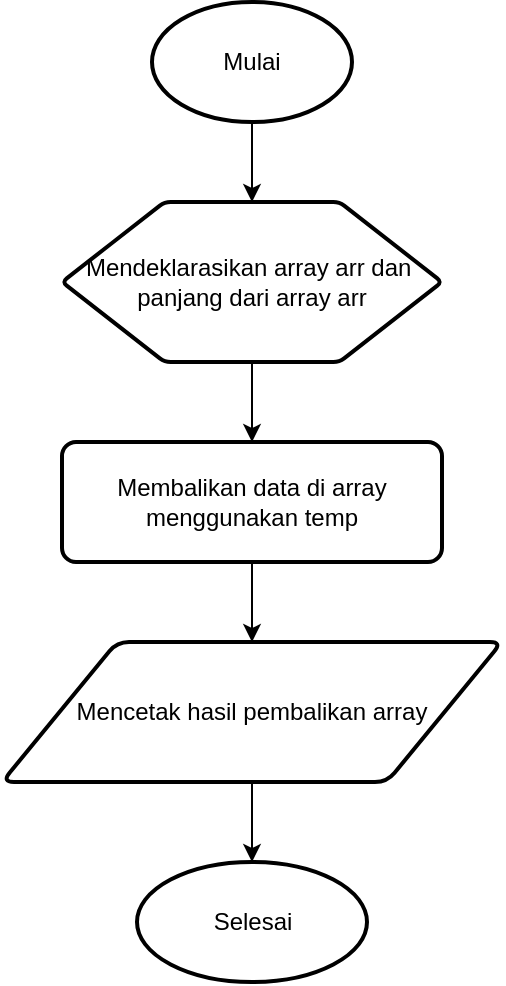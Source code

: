 <mxfile version="26.0.16">
  <diagram name="Halaman-1" id="xo8CmcclQ7L_Nryy-OGh">
    <mxGraphModel dx="819" dy="448" grid="1" gridSize="10" guides="1" tooltips="1" connect="1" arrows="1" fold="1" page="1" pageScale="1" pageWidth="827" pageHeight="1169" math="0" shadow="0">
      <root>
        <mxCell id="0" />
        <mxCell id="1" parent="0" />
        <mxCell id="Lugko4a8hCNuf6KqDRZI-6" style="edgeStyle=orthogonalEdgeStyle;rounded=0;orthogonalLoop=1;jettySize=auto;html=1;exitX=0.5;exitY=1;exitDx=0;exitDy=0;exitPerimeter=0;entryX=0.5;entryY=0;entryDx=0;entryDy=0;" edge="1" parent="1" source="6Z9RD0ILjchvAD5ngvGT-1" target="Lugko4a8hCNuf6KqDRZI-3">
          <mxGeometry relative="1" as="geometry" />
        </mxCell>
        <mxCell id="6Z9RD0ILjchvAD5ngvGT-1" value="Mulai" style="strokeWidth=2;html=1;shape=mxgraph.flowchart.start_1;whiteSpace=wrap;" parent="1" vertex="1">
          <mxGeometry x="390" y="80" width="100" height="60" as="geometry" />
        </mxCell>
        <mxCell id="Lugko4a8hCNuf6KqDRZI-10" style="edgeStyle=orthogonalEdgeStyle;rounded=0;orthogonalLoop=1;jettySize=auto;html=1;exitX=0.5;exitY=1;exitDx=0;exitDy=0;entryX=0.5;entryY=0;entryDx=0;entryDy=0;" edge="1" parent="1" source="6Z9RD0ILjchvAD5ngvGT-3" target="6Z9RD0ILjchvAD5ngvGT-4">
          <mxGeometry relative="1" as="geometry" />
        </mxCell>
        <mxCell id="6Z9RD0ILjchvAD5ngvGT-3" value="Membalikan data di array menggunakan temp" style="rounded=1;whiteSpace=wrap;html=1;absoluteArcSize=1;arcSize=14;strokeWidth=2;" parent="1" vertex="1">
          <mxGeometry x="345" y="300" width="190" height="60" as="geometry" />
        </mxCell>
        <mxCell id="Lugko4a8hCNuf6KqDRZI-9" style="edgeStyle=orthogonalEdgeStyle;rounded=0;orthogonalLoop=1;jettySize=auto;html=1;exitX=0.5;exitY=1;exitDx=0;exitDy=0;entryX=0.5;entryY=0;entryDx=0;entryDy=0;" edge="1" parent="1" source="6Z9RD0ILjchvAD5ngvGT-4" target="6Z9RD0ILjchvAD5ngvGT-5">
          <mxGeometry relative="1" as="geometry" />
        </mxCell>
        <mxCell id="6Z9RD0ILjchvAD5ngvGT-4" value="Mencetak hasil pembalikan array" style="shape=parallelogram;html=1;strokeWidth=2;perimeter=parallelogramPerimeter;whiteSpace=wrap;rounded=1;arcSize=12;size=0.23;" parent="1" vertex="1">
          <mxGeometry x="315" y="400" width="250" height="70" as="geometry" />
        </mxCell>
        <mxCell id="6Z9RD0ILjchvAD5ngvGT-5" value="Selesai" style="ellipse;whiteSpace=wrap;html=1;strokeWidth=2;" parent="1" vertex="1">
          <mxGeometry x="382.5" y="510" width="115" height="60" as="geometry" />
        </mxCell>
        <mxCell id="Lugko4a8hCNuf6KqDRZI-7" style="edgeStyle=orthogonalEdgeStyle;rounded=0;orthogonalLoop=1;jettySize=auto;html=1;exitX=0.5;exitY=1;exitDx=0;exitDy=0;entryX=0.5;entryY=0;entryDx=0;entryDy=0;" edge="1" parent="1" source="Lugko4a8hCNuf6KqDRZI-3" target="6Z9RD0ILjchvAD5ngvGT-3">
          <mxGeometry relative="1" as="geometry" />
        </mxCell>
        <mxCell id="Lugko4a8hCNuf6KqDRZI-3" value="&lt;span style=&quot;text-wrap-mode: wrap;&quot;&gt;Mendeklarasikan array arr dan&amp;nbsp;&lt;/span&gt;&lt;div style=&quot;text-wrap-mode: wrap; padding-left: 0px; padding-top: 0px;&quot;&gt;panjang dari array arr&lt;/div&gt;" style="verticalLabelPosition=middle;verticalAlign=middle;html=1;shape=hexagon;perimeter=hexagonPerimeter2;arcSize=6;size=0.27;labelPosition=center;align=center;whiteSpace=wrap;rounded=1;strokeWidth=2;" vertex="1" parent="1">
          <mxGeometry x="345" y="180" width="190" height="80" as="geometry" />
        </mxCell>
      </root>
    </mxGraphModel>
  </diagram>
</mxfile>
